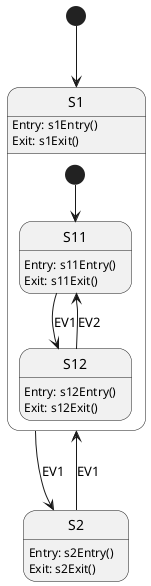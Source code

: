 
@startuml

[*] --> S1

state S1 {
    [*] --> S11
    S1:Entry: s1Entry()
    S1:Exit: s1Exit()
    state S11 {
        S11:Entry: s11Entry()
        S11:Exit: s11Exit()
    }
    state S12 {
        S12:Entry: s12Entry()
        S12:Exit: s12Exit()
    }
    S11 --> S12 : EV1
    S12 --> S11 : EV2
}

state S2 {
    S2:Entry: s2Entry()
    S2:Exit: s2Exit()
}

S1 --> S2 : EV1
S2 --> S1 : EV1
@enduml
